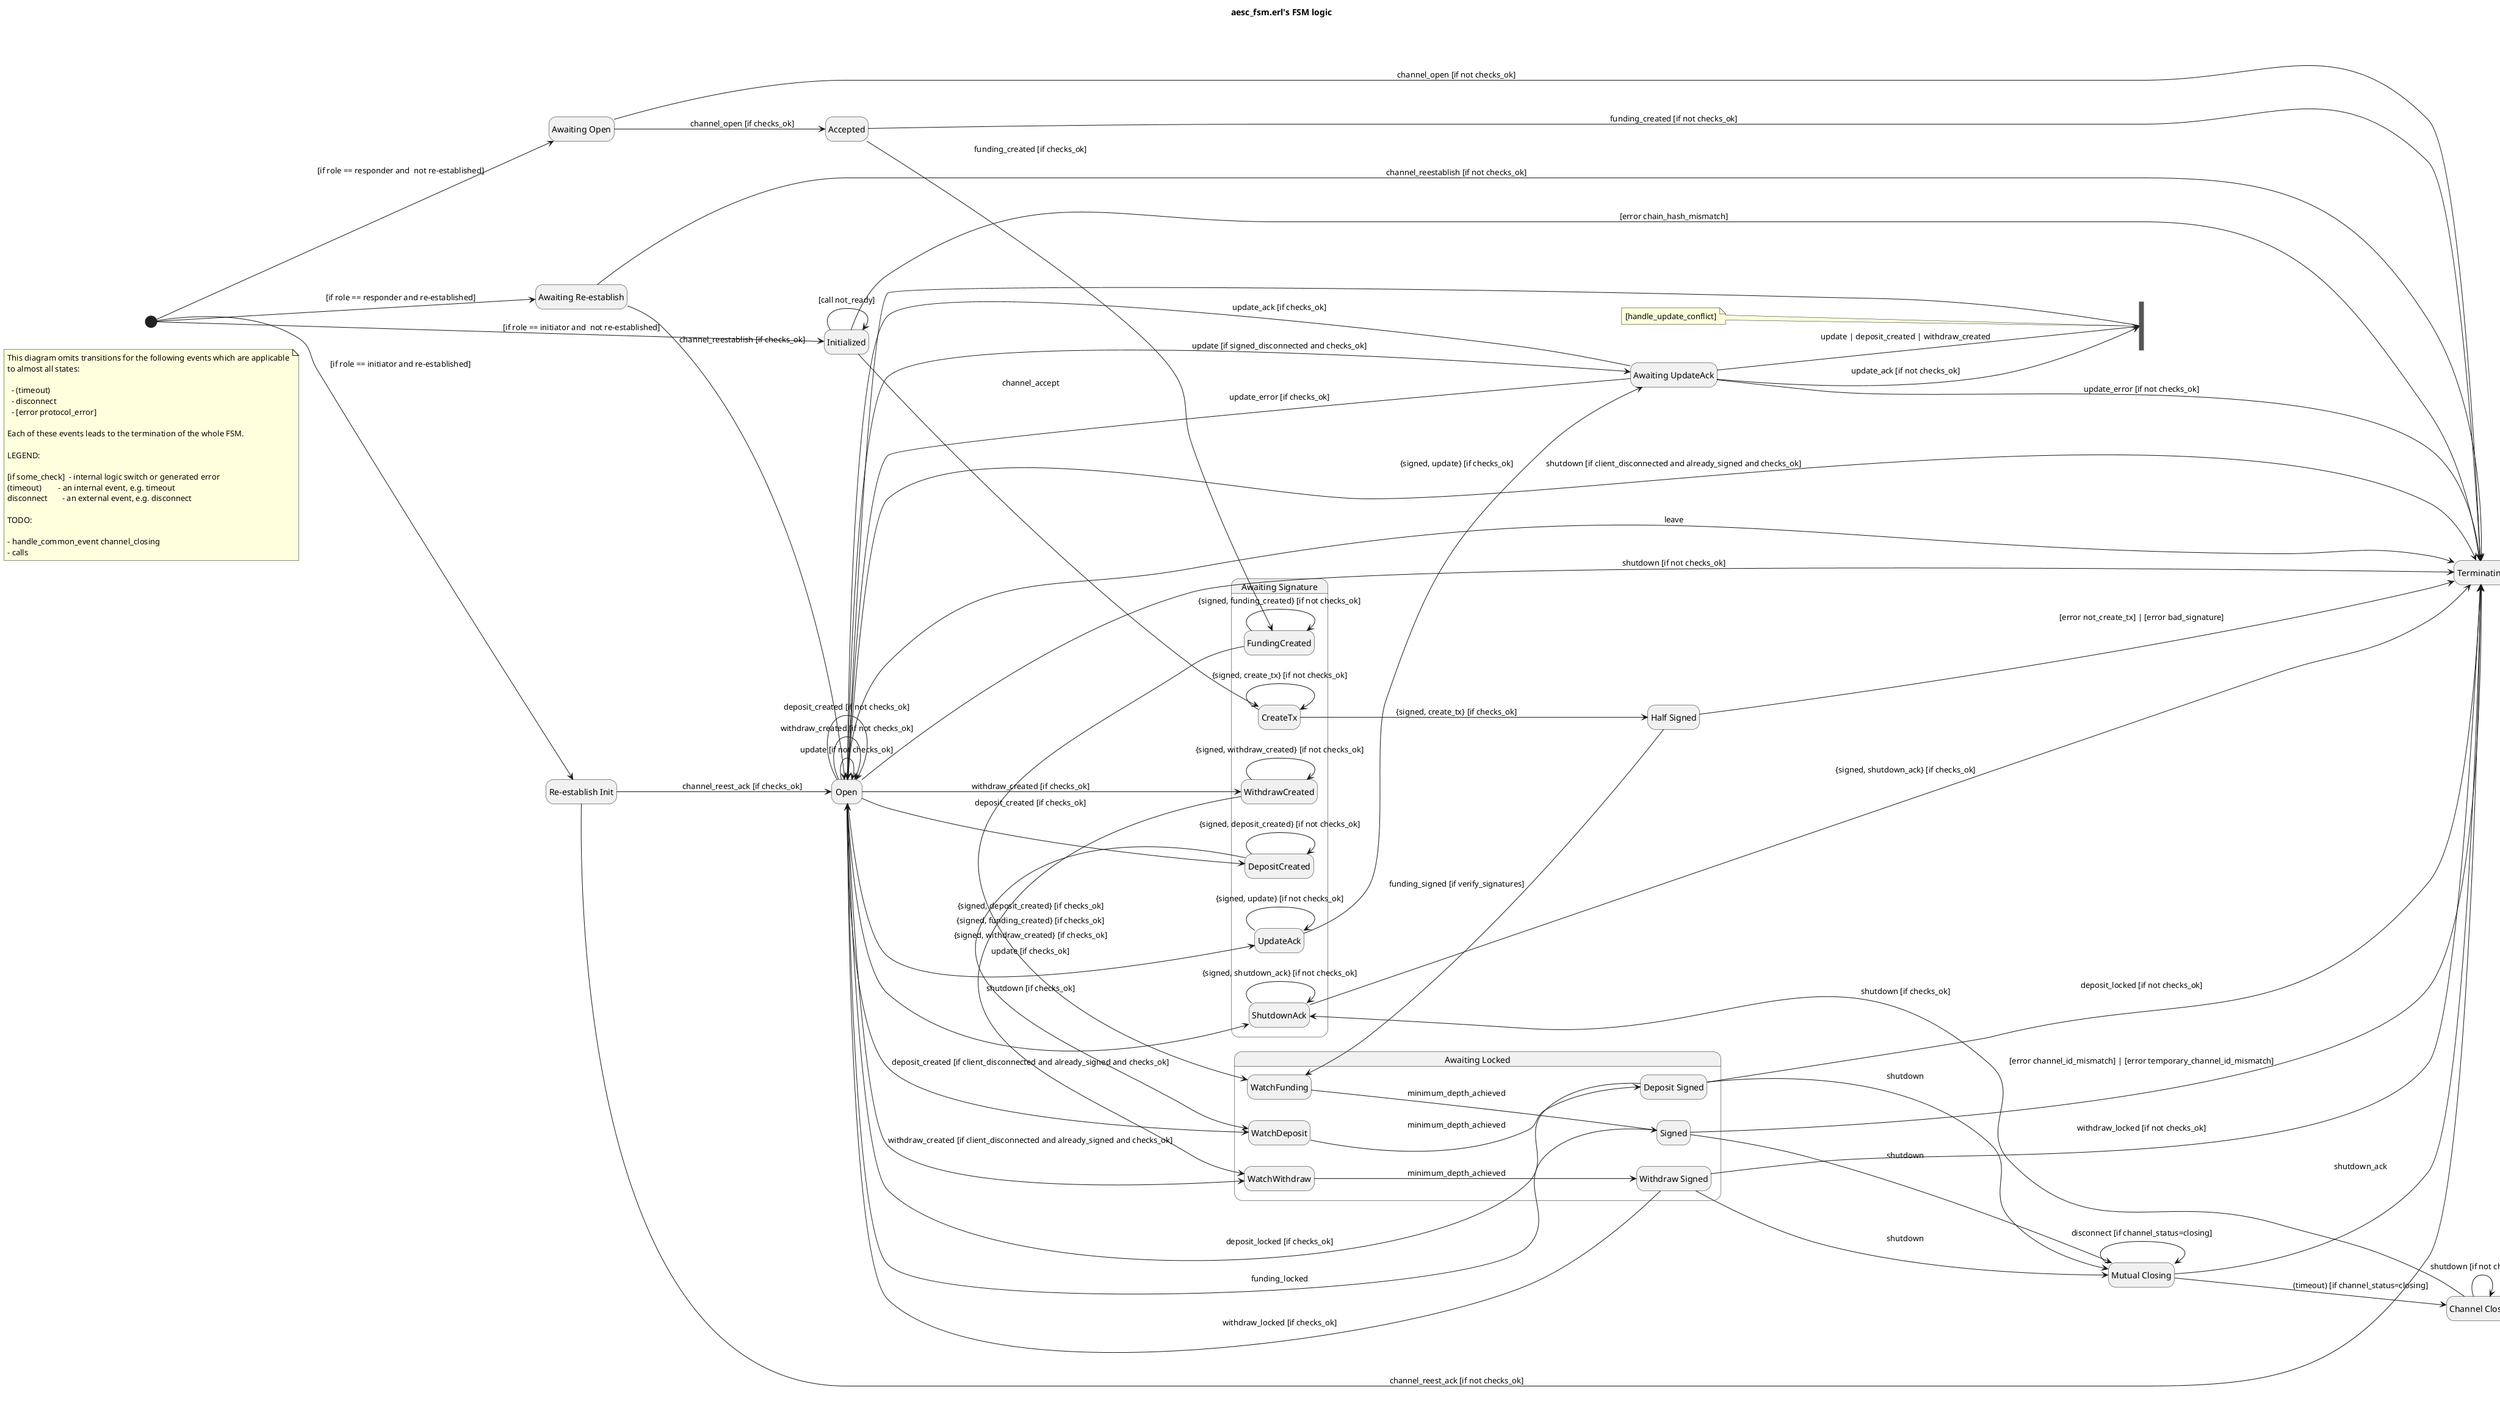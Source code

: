 @startuml
left to right direction
hide empty description
title aesc_fsm.erl's FSM logic

note as info
  This diagram omits transitions for the following events which are applicable
  to almost all states:

    - (timeout)
    - disconnect
    - [error protocol_error]

  Each of these events leads to the termination of the whole FSM.

  LEGEND:

  [if some_check]  - internal logic switch or generated error
  (timeout)        - an internal event, e.g. timeout
  disconnect       - an external event, e.g. disconnect

  TODO:

  - handle_common_event channel_closing
  - calls
end note

state "Re-establish Init" as re_in
[*] --> re_in                                             : [if role == initiator and re-established]
[*] --> in                                                : [if role == initiator and  not re-established]
[*] --> aw_re                                             : [if role == responder and re-established]
[*] --> aw_op                                             : [if role == responder and  not re-established]
re_in --> op                                              : channel_reest_ack [if checks_ok]
re_in --> te                                              : channel_reest_ack [if not checks_ok]

state "Awaiting Open" as aw_op
aw_op --> ac                                              : channel_open [if checks_ok]
aw_op --> te                                              : channel_open [if not checks_ok]

state "Awaiting Re-establish" as aw_re
aw_re --> op                                              : channel_reestablish [if checks_ok]
aw_re --> te                                              : channel_reestablish [if not checks_ok]

state "Terminating" as te
te --> [*]

state "Awaiting Locked" as aw_lo {
  state "WatchFunding" as aw_lo_watchfunding
  aw_lo_watchfunding --> si                               : minimum_depth_achieved

  state "WatchDeposit" as aw_lo_watchdeposit
  aw_lo_watchdeposit --> de_si                            : minimum_depth_achieved

  state "WatchWithdraw" as aw_lo_watchwithdraw
  aw_lo_watchwithdraw --> wi_si                           : minimum_depth_achieved
}

state "Half Signed" as ha_si
ha_si --> te                                              : [error not_create_tx] | [error bad_signature]
ha_si --> aw_lo_watchfunding                              : funding_signed [if verify_signatures]

state ha_up_co <<fork>>
note left of ha_up_co                                     : [handle_update_conflict]
ha_up_co --> op

state "Awaiting UpdateAck" as aw_updateack
aw_updateack --> ha_up_co                                 : update | deposit_created | withdraw_created
aw_updateack --> op                                       : update_ack [if checks_ok]
aw_updateack --> ha_up_co                                 : update_ack [if not checks_ok]
aw_updateack --> op                                       : update_error [if checks_ok]
aw_updateack --> te                                       : update_error [if not checks_ok]

state "Awaiting Signature" as aw_si {
  state "CreateTx" as aw_si_createtx
  aw_si_createtx --> ha_si                                : {signed, create_tx} [if checks_ok]
  aw_si_createtx --> aw_si_createtx                       : {signed, create_tx} [if not checks_ok]

  state "ShutdownAck" as aw_si_shutdownack
  aw_si_shutdownack --> te                                : {signed, shutdown_ack} [if checks_ok]
  aw_si_shutdownack --> aw_si_shutdownack                 : {signed, shutdown_ack} [if not checks_ok]

  state "UpdateAck" as aw_si_updateack
  aw_si_updateack --> aw_updateack                        : {signed, update} [if checks_ok]
  aw_si_updateack --> aw_si_updateack                     : {signed, update} [if not checks_ok]

  state "WithdrawCreated" as aw_si_withdrawcreated
  aw_si_withdrawcreated --> aw_lo_watchwithdraw           : {signed, withdraw_created} [if checks_ok]
  aw_si_withdrawcreated --> aw_si_withdrawcreated         : {signed, withdraw_created} [if not checks_ok]

  state "DepositCreated" as aw_si_depositcreated
  aw_si_depositcreated --> aw_lo_watchdeposit             : {signed, deposit_created} [if checks_ok]
  aw_si_depositcreated --> aw_si_depositcreated           : {signed, deposit_created} [if not checks_ok]

  state "FundingCreated" as aw_si_fundingcreated
  aw_si_fundingcreated --> aw_lo_watchfunding             : {signed, funding_created} [if checks_ok]
  aw_si_fundingcreated --> aw_si_fundingcreated           : {signed, funding_created} [if not checks_ok]
}

state "Initialized" as in
in --> te                                                 : [error chain_hash_mismatch]
in --> in                                                 : [call not_ready]
in --> aw_si_createtx                                     : channel_accept

state "Signed" as si
si --> te                                                 : [error channel_id_mismatch] | [error temporary_channel_id_mismatch]
si --> op                                                 : funding_locked
si --> mu_cl                                              : shutdown

state "Deposit Signed" as de_si
de_si --> mu_cl                                           : shutdown
de_si --> op                                              : deposit_locked [if checks_ok]
de_si --> te                                              : deposit_locked [if not checks_ok]

state "Withdraw Signed" as wi_si
wi_si --> mu_cl                                           : shutdown
wi_si --> op                                              : withdraw_locked [if checks_ok]
wi_si --> te                                              : withdraw_locked [if not checks_ok]

state "Accepted" as ac
ac --> aw_si_fundingcreated                               : funding_created [if checks_ok]
ac --> te                                                 : funding_created [if not checks_ok]

state "Open" as op
op --> aw_si_updateack                                    : update [if checks_ok]
op --> aw_updateack                                       : update [if signed_disconnected and checks_ok]
op --> op                                                 : update [if not checks_ok]
op --> aw_si_shutdownack                                  : shutdown [if checks_ok]
op --> te                                                 : shutdown [if client_disconnected and already_signed and checks_ok]
op --> te                                                 : shutdown [if not checks_ok]
op --> te                                                 : leave
op --> aw_si_withdrawcreated                              : withdraw_created [if checks_ok]
op --> aw_lo_watchwithdraw                                : withdraw_created [if client_disconnected and already_signed and checks_ok]
op --> op                                                 : withdraw_created [if not checks_ok]
op --> aw_si_depositcreated                               : deposit_created [if checks_ok]
op --> aw_lo_watchdeposit                                 : deposit_created [if client_disconnected and already_signed and checks_ok]
op --> op                                                 : deposit_created [if not checks_ok]

state "Mutual Closing" as mu_cl
mu_cl --> te                                              : shutdown_ack
mu_cl --> ch_cl                                           : (timeout) [if channel_status=closing]
mu_cl --> mu_cl                                           : disconnect [if channel_status=closing]

state "Channel Closing" as ch_cl
ch_cl --> aw_si_shutdownack                               : shutdown [if checks_ok]
ch_cl --> ch_cl                                           : shutdown [if not checks_ok]

@enduml
